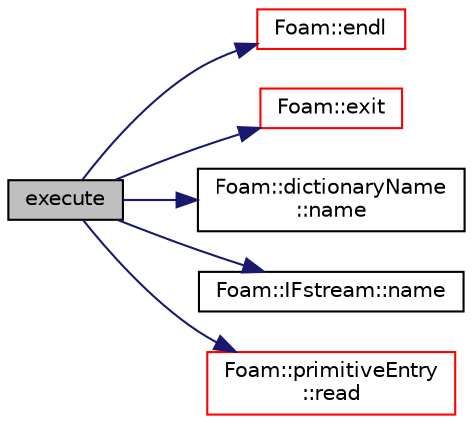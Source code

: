 digraph "execute"
{
  bgcolor="transparent";
  edge [fontname="Helvetica",fontsize="10",labelfontname="Helvetica",labelfontsize="10"];
  node [fontname="Helvetica",fontsize="10",shape=record];
  rankdir="LR";
  Node1 [label="execute",height=0.2,width=0.4,color="black", fillcolor="grey75", style="filled", fontcolor="black"];
  Node1 -> Node2 [color="midnightblue",fontsize="10",style="solid",fontname="Helvetica"];
  Node2 [label="Foam::endl",height=0.2,width=0.4,color="red",URL="$a10936.html#a2db8fe02a0d3909e9351bb4275b23ce4",tooltip="Add newline and flush stream. "];
  Node1 -> Node3 [color="midnightblue",fontsize="10",style="solid",fontname="Helvetica"];
  Node3 [label="Foam::exit",height=0.2,width=0.4,color="red",URL="$a10936.html#a06ca7250d8e89caf05243ec094843642"];
  Node1 -> Node4 [color="midnightblue",fontsize="10",style="solid",fontname="Helvetica"];
  Node4 [label="Foam::dictionaryName\l::name",height=0.2,width=0.4,color="black",URL="$a00535.html#acd3da3556711337d571c60cf9ffb91cc",tooltip="Return the dictionary name. "];
  Node1 -> Node5 [color="midnightblue",fontsize="10",style="solid",fontname="Helvetica"];
  Node5 [label="Foam::IFstream::name",height=0.2,width=0.4,color="black",URL="$a01052.html#acd3da3556711337d571c60cf9ffb91cc",tooltip="Return the name of the stream. "];
  Node1 -> Node6 [color="midnightblue",fontsize="10",style="solid",fontname="Helvetica"];
  Node6 [label="Foam::primitiveEntry\l::read",height=0.2,width=0.4,color="red",URL="$a02019.html#aec631c08ab1cd21bac04fbc797c9c5fb",tooltip="Read tokens from the given stream. "];
}
